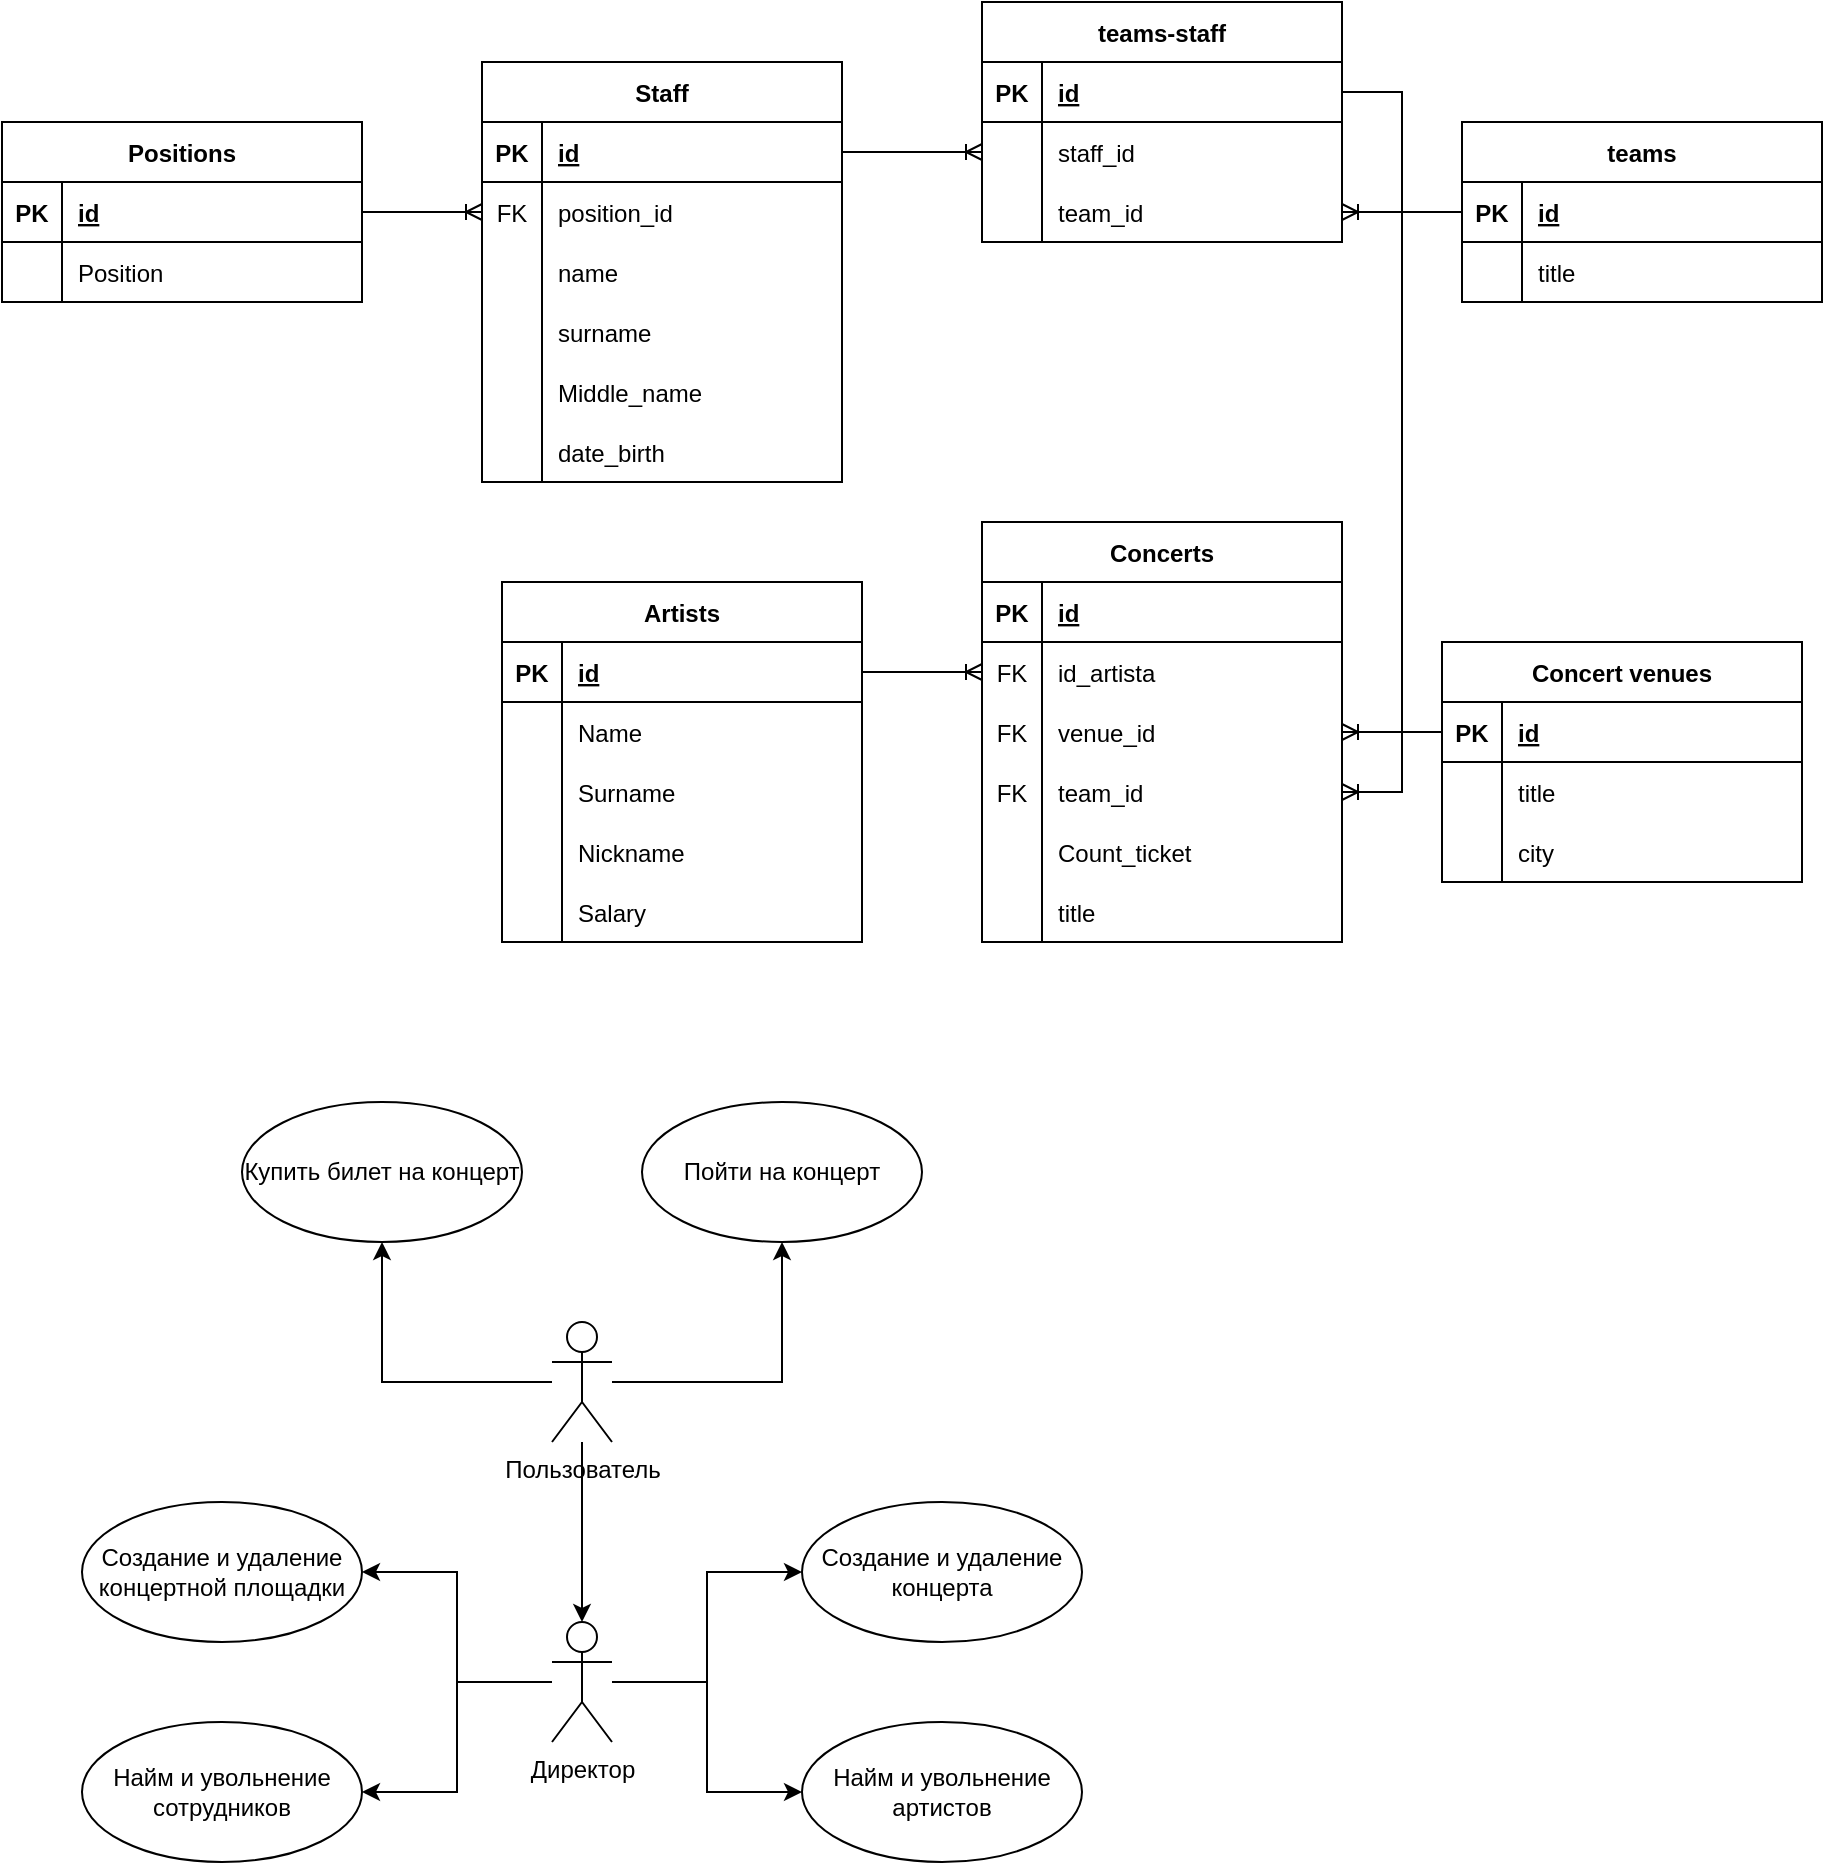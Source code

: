 <mxfile version="20.5.3" type="github">
  <diagram id="EORjNOG3FSKGLgUIFSM9" name="Страница 1">
    <mxGraphModel dx="1482" dy="677" grid="1" gridSize="10" guides="1" tooltips="1" connect="1" arrows="1" fold="1" page="1" pageScale="1" pageWidth="827" pageHeight="1169" math="0" shadow="0">
      <root>
        <mxCell id="0" />
        <mxCell id="1" parent="0" />
        <mxCell id="QJj_PfUCP3nxyqX0q6g6-1" value="Staff" style="shape=table;startSize=30;container=1;collapsible=1;childLayout=tableLayout;fixedRows=1;rowLines=0;fontStyle=1;align=center;resizeLast=1;" vertex="1" parent="1">
          <mxGeometry x="140" y="120" width="180" height="210" as="geometry" />
        </mxCell>
        <mxCell id="QJj_PfUCP3nxyqX0q6g6-2" value="" style="shape=tableRow;horizontal=0;startSize=0;swimlaneHead=0;swimlaneBody=0;fillColor=none;collapsible=0;dropTarget=0;points=[[0,0.5],[1,0.5]];portConstraint=eastwest;top=0;left=0;right=0;bottom=1;" vertex="1" parent="QJj_PfUCP3nxyqX0q6g6-1">
          <mxGeometry y="30" width="180" height="30" as="geometry" />
        </mxCell>
        <mxCell id="QJj_PfUCP3nxyqX0q6g6-3" value="PK" style="shape=partialRectangle;connectable=0;fillColor=none;top=0;left=0;bottom=0;right=0;fontStyle=1;overflow=hidden;" vertex="1" parent="QJj_PfUCP3nxyqX0q6g6-2">
          <mxGeometry width="30" height="30" as="geometry">
            <mxRectangle width="30" height="30" as="alternateBounds" />
          </mxGeometry>
        </mxCell>
        <mxCell id="QJj_PfUCP3nxyqX0q6g6-4" value="id" style="shape=partialRectangle;connectable=0;fillColor=none;top=0;left=0;bottom=0;right=0;align=left;spacingLeft=6;fontStyle=5;overflow=hidden;" vertex="1" parent="QJj_PfUCP3nxyqX0q6g6-2">
          <mxGeometry x="30" width="150" height="30" as="geometry">
            <mxRectangle width="150" height="30" as="alternateBounds" />
          </mxGeometry>
        </mxCell>
        <mxCell id="QJj_PfUCP3nxyqX0q6g6-78" value="" style="shape=tableRow;horizontal=0;startSize=0;swimlaneHead=0;swimlaneBody=0;fillColor=none;collapsible=0;dropTarget=0;points=[[0,0.5],[1,0.5]];portConstraint=eastwest;top=0;left=0;right=0;bottom=0;" vertex="1" parent="QJj_PfUCP3nxyqX0q6g6-1">
          <mxGeometry y="60" width="180" height="30" as="geometry" />
        </mxCell>
        <mxCell id="QJj_PfUCP3nxyqX0q6g6-79" value="FK" style="shape=partialRectangle;connectable=0;fillColor=none;top=0;left=0;bottom=0;right=0;fontStyle=0;overflow=hidden;" vertex="1" parent="QJj_PfUCP3nxyqX0q6g6-78">
          <mxGeometry width="30" height="30" as="geometry">
            <mxRectangle width="30" height="30" as="alternateBounds" />
          </mxGeometry>
        </mxCell>
        <mxCell id="QJj_PfUCP3nxyqX0q6g6-80" value="position_id" style="shape=partialRectangle;connectable=0;fillColor=none;top=0;left=0;bottom=0;right=0;align=left;spacingLeft=6;fontStyle=0;overflow=hidden;" vertex="1" parent="QJj_PfUCP3nxyqX0q6g6-78">
          <mxGeometry x="30" width="150" height="30" as="geometry">
            <mxRectangle width="150" height="30" as="alternateBounds" />
          </mxGeometry>
        </mxCell>
        <mxCell id="QJj_PfUCP3nxyqX0q6g6-5" value="" style="shape=tableRow;horizontal=0;startSize=0;swimlaneHead=0;swimlaneBody=0;fillColor=none;collapsible=0;dropTarget=0;points=[[0,0.5],[1,0.5]];portConstraint=eastwest;top=0;left=0;right=0;bottom=0;" vertex="1" parent="QJj_PfUCP3nxyqX0q6g6-1">
          <mxGeometry y="90" width="180" height="30" as="geometry" />
        </mxCell>
        <mxCell id="QJj_PfUCP3nxyqX0q6g6-6" value="" style="shape=partialRectangle;connectable=0;fillColor=none;top=0;left=0;bottom=0;right=0;editable=1;overflow=hidden;" vertex="1" parent="QJj_PfUCP3nxyqX0q6g6-5">
          <mxGeometry width="30" height="30" as="geometry">
            <mxRectangle width="30" height="30" as="alternateBounds" />
          </mxGeometry>
        </mxCell>
        <mxCell id="QJj_PfUCP3nxyqX0q6g6-7" value="name" style="shape=partialRectangle;connectable=0;fillColor=none;top=0;left=0;bottom=0;right=0;align=left;spacingLeft=6;overflow=hidden;" vertex="1" parent="QJj_PfUCP3nxyqX0q6g6-5">
          <mxGeometry x="30" width="150" height="30" as="geometry">
            <mxRectangle width="150" height="30" as="alternateBounds" />
          </mxGeometry>
        </mxCell>
        <mxCell id="QJj_PfUCP3nxyqX0q6g6-8" value="" style="shape=tableRow;horizontal=0;startSize=0;swimlaneHead=0;swimlaneBody=0;fillColor=none;collapsible=0;dropTarget=0;points=[[0,0.5],[1,0.5]];portConstraint=eastwest;top=0;left=0;right=0;bottom=0;" vertex="1" parent="QJj_PfUCP3nxyqX0q6g6-1">
          <mxGeometry y="120" width="180" height="30" as="geometry" />
        </mxCell>
        <mxCell id="QJj_PfUCP3nxyqX0q6g6-9" value="" style="shape=partialRectangle;connectable=0;fillColor=none;top=0;left=0;bottom=0;right=0;editable=1;overflow=hidden;" vertex="1" parent="QJj_PfUCP3nxyqX0q6g6-8">
          <mxGeometry width="30" height="30" as="geometry">
            <mxRectangle width="30" height="30" as="alternateBounds" />
          </mxGeometry>
        </mxCell>
        <mxCell id="QJj_PfUCP3nxyqX0q6g6-10" value="surname" style="shape=partialRectangle;connectable=0;fillColor=none;top=0;left=0;bottom=0;right=0;align=left;spacingLeft=6;overflow=hidden;" vertex="1" parent="QJj_PfUCP3nxyqX0q6g6-8">
          <mxGeometry x="30" width="150" height="30" as="geometry">
            <mxRectangle width="150" height="30" as="alternateBounds" />
          </mxGeometry>
        </mxCell>
        <mxCell id="QJj_PfUCP3nxyqX0q6g6-11" value="" style="shape=tableRow;horizontal=0;startSize=0;swimlaneHead=0;swimlaneBody=0;fillColor=none;collapsible=0;dropTarget=0;points=[[0,0.5],[1,0.5]];portConstraint=eastwest;top=0;left=0;right=0;bottom=0;" vertex="1" parent="QJj_PfUCP3nxyqX0q6g6-1">
          <mxGeometry y="150" width="180" height="30" as="geometry" />
        </mxCell>
        <mxCell id="QJj_PfUCP3nxyqX0q6g6-12" value="" style="shape=partialRectangle;connectable=0;fillColor=none;top=0;left=0;bottom=0;right=0;editable=1;overflow=hidden;" vertex="1" parent="QJj_PfUCP3nxyqX0q6g6-11">
          <mxGeometry width="30" height="30" as="geometry">
            <mxRectangle width="30" height="30" as="alternateBounds" />
          </mxGeometry>
        </mxCell>
        <mxCell id="QJj_PfUCP3nxyqX0q6g6-13" value="Middle_name" style="shape=partialRectangle;connectable=0;fillColor=none;top=0;left=0;bottom=0;right=0;align=left;spacingLeft=6;overflow=hidden;" vertex="1" parent="QJj_PfUCP3nxyqX0q6g6-11">
          <mxGeometry x="30" width="150" height="30" as="geometry">
            <mxRectangle width="150" height="30" as="alternateBounds" />
          </mxGeometry>
        </mxCell>
        <mxCell id="QJj_PfUCP3nxyqX0q6g6-27" value="" style="shape=tableRow;horizontal=0;startSize=0;swimlaneHead=0;swimlaneBody=0;fillColor=none;collapsible=0;dropTarget=0;points=[[0,0.5],[1,0.5]];portConstraint=eastwest;top=0;left=0;right=0;bottom=0;" vertex="1" parent="QJj_PfUCP3nxyqX0q6g6-1">
          <mxGeometry y="180" width="180" height="30" as="geometry" />
        </mxCell>
        <mxCell id="QJj_PfUCP3nxyqX0q6g6-28" value="" style="shape=partialRectangle;connectable=0;fillColor=none;top=0;left=0;bottom=0;right=0;editable=1;overflow=hidden;" vertex="1" parent="QJj_PfUCP3nxyqX0q6g6-27">
          <mxGeometry width="30" height="30" as="geometry">
            <mxRectangle width="30" height="30" as="alternateBounds" />
          </mxGeometry>
        </mxCell>
        <mxCell id="QJj_PfUCP3nxyqX0q6g6-29" value="date_birth" style="shape=partialRectangle;connectable=0;fillColor=none;top=0;left=0;bottom=0;right=0;align=left;spacingLeft=6;overflow=hidden;" vertex="1" parent="QJj_PfUCP3nxyqX0q6g6-27">
          <mxGeometry x="30" width="150" height="30" as="geometry">
            <mxRectangle width="150" height="30" as="alternateBounds" />
          </mxGeometry>
        </mxCell>
        <mxCell id="QJj_PfUCP3nxyqX0q6g6-14" value="Concert venues" style="shape=table;startSize=30;container=1;collapsible=1;childLayout=tableLayout;fixedRows=1;rowLines=0;fontStyle=1;align=center;resizeLast=1;" vertex="1" parent="1">
          <mxGeometry x="620" y="410" width="180" height="120" as="geometry" />
        </mxCell>
        <mxCell id="QJj_PfUCP3nxyqX0q6g6-15" value="" style="shape=tableRow;horizontal=0;startSize=0;swimlaneHead=0;swimlaneBody=0;fillColor=none;collapsible=0;dropTarget=0;points=[[0,0.5],[1,0.5]];portConstraint=eastwest;top=0;left=0;right=0;bottom=1;" vertex="1" parent="QJj_PfUCP3nxyqX0q6g6-14">
          <mxGeometry y="30" width="180" height="30" as="geometry" />
        </mxCell>
        <mxCell id="QJj_PfUCP3nxyqX0q6g6-16" value="PK" style="shape=partialRectangle;connectable=0;fillColor=none;top=0;left=0;bottom=0;right=0;fontStyle=1;overflow=hidden;" vertex="1" parent="QJj_PfUCP3nxyqX0q6g6-15">
          <mxGeometry width="30" height="30" as="geometry">
            <mxRectangle width="30" height="30" as="alternateBounds" />
          </mxGeometry>
        </mxCell>
        <mxCell id="QJj_PfUCP3nxyqX0q6g6-17" value="id" style="shape=partialRectangle;connectable=0;fillColor=none;top=0;left=0;bottom=0;right=0;align=left;spacingLeft=6;fontStyle=5;overflow=hidden;" vertex="1" parent="QJj_PfUCP3nxyqX0q6g6-15">
          <mxGeometry x="30" width="150" height="30" as="geometry">
            <mxRectangle width="150" height="30" as="alternateBounds" />
          </mxGeometry>
        </mxCell>
        <mxCell id="QJj_PfUCP3nxyqX0q6g6-18" value="" style="shape=tableRow;horizontal=0;startSize=0;swimlaneHead=0;swimlaneBody=0;fillColor=none;collapsible=0;dropTarget=0;points=[[0,0.5],[1,0.5]];portConstraint=eastwest;top=0;left=0;right=0;bottom=0;" vertex="1" parent="QJj_PfUCP3nxyqX0q6g6-14">
          <mxGeometry y="60" width="180" height="30" as="geometry" />
        </mxCell>
        <mxCell id="QJj_PfUCP3nxyqX0q6g6-19" value="" style="shape=partialRectangle;connectable=0;fillColor=none;top=0;left=0;bottom=0;right=0;editable=1;overflow=hidden;" vertex="1" parent="QJj_PfUCP3nxyqX0q6g6-18">
          <mxGeometry width="30" height="30" as="geometry">
            <mxRectangle width="30" height="30" as="alternateBounds" />
          </mxGeometry>
        </mxCell>
        <mxCell id="QJj_PfUCP3nxyqX0q6g6-20" value="title" style="shape=partialRectangle;connectable=0;fillColor=none;top=0;left=0;bottom=0;right=0;align=left;spacingLeft=6;overflow=hidden;" vertex="1" parent="QJj_PfUCP3nxyqX0q6g6-18">
          <mxGeometry x="30" width="150" height="30" as="geometry">
            <mxRectangle width="150" height="30" as="alternateBounds" />
          </mxGeometry>
        </mxCell>
        <mxCell id="QJj_PfUCP3nxyqX0q6g6-21" value="" style="shape=tableRow;horizontal=0;startSize=0;swimlaneHead=0;swimlaneBody=0;fillColor=none;collapsible=0;dropTarget=0;points=[[0,0.5],[1,0.5]];portConstraint=eastwest;top=0;left=0;right=0;bottom=0;" vertex="1" parent="QJj_PfUCP3nxyqX0q6g6-14">
          <mxGeometry y="90" width="180" height="30" as="geometry" />
        </mxCell>
        <mxCell id="QJj_PfUCP3nxyqX0q6g6-22" value="" style="shape=partialRectangle;connectable=0;fillColor=none;top=0;left=0;bottom=0;right=0;editable=1;overflow=hidden;" vertex="1" parent="QJj_PfUCP3nxyqX0q6g6-21">
          <mxGeometry width="30" height="30" as="geometry">
            <mxRectangle width="30" height="30" as="alternateBounds" />
          </mxGeometry>
        </mxCell>
        <mxCell id="QJj_PfUCP3nxyqX0q6g6-23" value="city" style="shape=partialRectangle;connectable=0;fillColor=none;top=0;left=0;bottom=0;right=0;align=left;spacingLeft=6;overflow=hidden;" vertex="1" parent="QJj_PfUCP3nxyqX0q6g6-21">
          <mxGeometry x="30" width="150" height="30" as="geometry">
            <mxRectangle width="150" height="30" as="alternateBounds" />
          </mxGeometry>
        </mxCell>
        <mxCell id="QJj_PfUCP3nxyqX0q6g6-30" value="Artists" style="shape=table;startSize=30;container=1;collapsible=1;childLayout=tableLayout;fixedRows=1;rowLines=0;fontStyle=1;align=center;resizeLast=1;" vertex="1" parent="1">
          <mxGeometry x="150" y="380" width="180" height="180" as="geometry" />
        </mxCell>
        <mxCell id="QJj_PfUCP3nxyqX0q6g6-31" value="" style="shape=tableRow;horizontal=0;startSize=0;swimlaneHead=0;swimlaneBody=0;fillColor=none;collapsible=0;dropTarget=0;points=[[0,0.5],[1,0.5]];portConstraint=eastwest;top=0;left=0;right=0;bottom=1;" vertex="1" parent="QJj_PfUCP3nxyqX0q6g6-30">
          <mxGeometry y="30" width="180" height="30" as="geometry" />
        </mxCell>
        <mxCell id="QJj_PfUCP3nxyqX0q6g6-32" value="PK" style="shape=partialRectangle;connectable=0;fillColor=none;top=0;left=0;bottom=0;right=0;fontStyle=1;overflow=hidden;" vertex="1" parent="QJj_PfUCP3nxyqX0q6g6-31">
          <mxGeometry width="30" height="30" as="geometry">
            <mxRectangle width="30" height="30" as="alternateBounds" />
          </mxGeometry>
        </mxCell>
        <mxCell id="QJj_PfUCP3nxyqX0q6g6-33" value="id" style="shape=partialRectangle;connectable=0;fillColor=none;top=0;left=0;bottom=0;right=0;align=left;spacingLeft=6;fontStyle=5;overflow=hidden;" vertex="1" parent="QJj_PfUCP3nxyqX0q6g6-31">
          <mxGeometry x="30" width="150" height="30" as="geometry">
            <mxRectangle width="150" height="30" as="alternateBounds" />
          </mxGeometry>
        </mxCell>
        <mxCell id="QJj_PfUCP3nxyqX0q6g6-37" value="" style="shape=tableRow;horizontal=0;startSize=0;swimlaneHead=0;swimlaneBody=0;fillColor=none;collapsible=0;dropTarget=0;points=[[0,0.5],[1,0.5]];portConstraint=eastwest;top=0;left=0;right=0;bottom=0;" vertex="1" parent="QJj_PfUCP3nxyqX0q6g6-30">
          <mxGeometry y="60" width="180" height="30" as="geometry" />
        </mxCell>
        <mxCell id="QJj_PfUCP3nxyqX0q6g6-38" value="" style="shape=partialRectangle;connectable=0;fillColor=none;top=0;left=0;bottom=0;right=0;editable=1;overflow=hidden;" vertex="1" parent="QJj_PfUCP3nxyqX0q6g6-37">
          <mxGeometry width="30" height="30" as="geometry">
            <mxRectangle width="30" height="30" as="alternateBounds" />
          </mxGeometry>
        </mxCell>
        <mxCell id="QJj_PfUCP3nxyqX0q6g6-39" value="Name" style="shape=partialRectangle;connectable=0;fillColor=none;top=0;left=0;bottom=0;right=0;align=left;spacingLeft=6;overflow=hidden;" vertex="1" parent="QJj_PfUCP3nxyqX0q6g6-37">
          <mxGeometry x="30" width="150" height="30" as="geometry">
            <mxRectangle width="150" height="30" as="alternateBounds" />
          </mxGeometry>
        </mxCell>
        <mxCell id="QJj_PfUCP3nxyqX0q6g6-40" value="" style="shape=tableRow;horizontal=0;startSize=0;swimlaneHead=0;swimlaneBody=0;fillColor=none;collapsible=0;dropTarget=0;points=[[0,0.5],[1,0.5]];portConstraint=eastwest;top=0;left=0;right=0;bottom=0;" vertex="1" parent="QJj_PfUCP3nxyqX0q6g6-30">
          <mxGeometry y="90" width="180" height="30" as="geometry" />
        </mxCell>
        <mxCell id="QJj_PfUCP3nxyqX0q6g6-41" value="" style="shape=partialRectangle;connectable=0;fillColor=none;top=0;left=0;bottom=0;right=0;editable=1;overflow=hidden;" vertex="1" parent="QJj_PfUCP3nxyqX0q6g6-40">
          <mxGeometry width="30" height="30" as="geometry">
            <mxRectangle width="30" height="30" as="alternateBounds" />
          </mxGeometry>
        </mxCell>
        <mxCell id="QJj_PfUCP3nxyqX0q6g6-42" value="Surname" style="shape=partialRectangle;connectable=0;fillColor=none;top=0;left=0;bottom=0;right=0;align=left;spacingLeft=6;overflow=hidden;" vertex="1" parent="QJj_PfUCP3nxyqX0q6g6-40">
          <mxGeometry x="30" width="150" height="30" as="geometry">
            <mxRectangle width="150" height="30" as="alternateBounds" />
          </mxGeometry>
        </mxCell>
        <mxCell id="QJj_PfUCP3nxyqX0q6g6-34" value="" style="shape=tableRow;horizontal=0;startSize=0;swimlaneHead=0;swimlaneBody=0;fillColor=none;collapsible=0;dropTarget=0;points=[[0,0.5],[1,0.5]];portConstraint=eastwest;top=0;left=0;right=0;bottom=0;" vertex="1" parent="QJj_PfUCP3nxyqX0q6g6-30">
          <mxGeometry y="120" width="180" height="30" as="geometry" />
        </mxCell>
        <mxCell id="QJj_PfUCP3nxyqX0q6g6-35" value="" style="shape=partialRectangle;connectable=0;fillColor=none;top=0;left=0;bottom=0;right=0;editable=1;overflow=hidden;" vertex="1" parent="QJj_PfUCP3nxyqX0q6g6-34">
          <mxGeometry width="30" height="30" as="geometry">
            <mxRectangle width="30" height="30" as="alternateBounds" />
          </mxGeometry>
        </mxCell>
        <mxCell id="QJj_PfUCP3nxyqX0q6g6-36" value="Nickname" style="shape=partialRectangle;connectable=0;fillColor=none;top=0;left=0;bottom=0;right=0;align=left;spacingLeft=6;overflow=hidden;" vertex="1" parent="QJj_PfUCP3nxyqX0q6g6-34">
          <mxGeometry x="30" width="150" height="30" as="geometry">
            <mxRectangle width="150" height="30" as="alternateBounds" />
          </mxGeometry>
        </mxCell>
        <mxCell id="QJj_PfUCP3nxyqX0q6g6-69" value="" style="shape=tableRow;horizontal=0;startSize=0;swimlaneHead=0;swimlaneBody=0;fillColor=none;collapsible=0;dropTarget=0;points=[[0,0.5],[1,0.5]];portConstraint=eastwest;top=0;left=0;right=0;bottom=0;" vertex="1" parent="QJj_PfUCP3nxyqX0q6g6-30">
          <mxGeometry y="150" width="180" height="30" as="geometry" />
        </mxCell>
        <mxCell id="QJj_PfUCP3nxyqX0q6g6-70" value="" style="shape=partialRectangle;connectable=0;fillColor=none;top=0;left=0;bottom=0;right=0;editable=1;overflow=hidden;" vertex="1" parent="QJj_PfUCP3nxyqX0q6g6-69">
          <mxGeometry width="30" height="30" as="geometry">
            <mxRectangle width="30" height="30" as="alternateBounds" />
          </mxGeometry>
        </mxCell>
        <mxCell id="QJj_PfUCP3nxyqX0q6g6-71" value="Salary" style="shape=partialRectangle;connectable=0;fillColor=none;top=0;left=0;bottom=0;right=0;align=left;spacingLeft=6;overflow=hidden;" vertex="1" parent="QJj_PfUCP3nxyqX0q6g6-69">
          <mxGeometry x="30" width="150" height="30" as="geometry">
            <mxRectangle width="150" height="30" as="alternateBounds" />
          </mxGeometry>
        </mxCell>
        <mxCell id="QJj_PfUCP3nxyqX0q6g6-56" value="Concerts" style="shape=table;startSize=30;container=1;collapsible=1;childLayout=tableLayout;fixedRows=1;rowLines=0;fontStyle=1;align=center;resizeLast=1;" vertex="1" parent="1">
          <mxGeometry x="390" y="350" width="180" height="210" as="geometry" />
        </mxCell>
        <mxCell id="QJj_PfUCP3nxyqX0q6g6-57" value="" style="shape=tableRow;horizontal=0;startSize=0;swimlaneHead=0;swimlaneBody=0;fillColor=none;collapsible=0;dropTarget=0;points=[[0,0.5],[1,0.5]];portConstraint=eastwest;top=0;left=0;right=0;bottom=1;" vertex="1" parent="QJj_PfUCP3nxyqX0q6g6-56">
          <mxGeometry y="30" width="180" height="30" as="geometry" />
        </mxCell>
        <mxCell id="QJj_PfUCP3nxyqX0q6g6-58" value="PK" style="shape=partialRectangle;connectable=0;fillColor=none;top=0;left=0;bottom=0;right=0;fontStyle=1;overflow=hidden;" vertex="1" parent="QJj_PfUCP3nxyqX0q6g6-57">
          <mxGeometry width="30" height="30" as="geometry">
            <mxRectangle width="30" height="30" as="alternateBounds" />
          </mxGeometry>
        </mxCell>
        <mxCell id="QJj_PfUCP3nxyqX0q6g6-59" value="id" style="shape=partialRectangle;connectable=0;fillColor=none;top=0;left=0;bottom=0;right=0;align=left;spacingLeft=6;fontStyle=5;overflow=hidden;" vertex="1" parent="QJj_PfUCP3nxyqX0q6g6-57">
          <mxGeometry x="30" width="150" height="30" as="geometry">
            <mxRectangle width="150" height="30" as="alternateBounds" />
          </mxGeometry>
        </mxCell>
        <mxCell id="QJj_PfUCP3nxyqX0q6g6-72" value="" style="shape=tableRow;horizontal=0;startSize=0;swimlaneHead=0;swimlaneBody=0;fillColor=none;collapsible=0;dropTarget=0;points=[[0,0.5],[1,0.5]];portConstraint=eastwest;top=0;left=0;right=0;bottom=0;" vertex="1" parent="QJj_PfUCP3nxyqX0q6g6-56">
          <mxGeometry y="60" width="180" height="30" as="geometry" />
        </mxCell>
        <mxCell id="QJj_PfUCP3nxyqX0q6g6-73" value="FK" style="shape=partialRectangle;connectable=0;fillColor=none;top=0;left=0;bottom=0;right=0;fontStyle=0;overflow=hidden;" vertex="1" parent="QJj_PfUCP3nxyqX0q6g6-72">
          <mxGeometry width="30" height="30" as="geometry">
            <mxRectangle width="30" height="30" as="alternateBounds" />
          </mxGeometry>
        </mxCell>
        <mxCell id="QJj_PfUCP3nxyqX0q6g6-74" value="id_artista" style="shape=partialRectangle;connectable=0;fillColor=none;top=0;left=0;bottom=0;right=0;align=left;spacingLeft=6;fontStyle=0;overflow=hidden;" vertex="1" parent="QJj_PfUCP3nxyqX0q6g6-72">
          <mxGeometry x="30" width="150" height="30" as="geometry">
            <mxRectangle width="150" height="30" as="alternateBounds" />
          </mxGeometry>
        </mxCell>
        <mxCell id="QJj_PfUCP3nxyqX0q6g6-103" value="" style="shape=tableRow;horizontal=0;startSize=0;swimlaneHead=0;swimlaneBody=0;fillColor=none;collapsible=0;dropTarget=0;points=[[0,0.5],[1,0.5]];portConstraint=eastwest;top=0;left=0;right=0;bottom=0;" vertex="1" parent="QJj_PfUCP3nxyqX0q6g6-56">
          <mxGeometry y="90" width="180" height="30" as="geometry" />
        </mxCell>
        <mxCell id="QJj_PfUCP3nxyqX0q6g6-104" value="FK" style="shape=partialRectangle;connectable=0;fillColor=none;top=0;left=0;bottom=0;right=0;fontStyle=0;overflow=hidden;" vertex="1" parent="QJj_PfUCP3nxyqX0q6g6-103">
          <mxGeometry width="30" height="30" as="geometry">
            <mxRectangle width="30" height="30" as="alternateBounds" />
          </mxGeometry>
        </mxCell>
        <mxCell id="QJj_PfUCP3nxyqX0q6g6-105" value="venue_id" style="shape=partialRectangle;connectable=0;fillColor=none;top=0;left=0;bottom=0;right=0;align=left;spacingLeft=6;fontStyle=0;overflow=hidden;" vertex="1" parent="QJj_PfUCP3nxyqX0q6g6-103">
          <mxGeometry x="30" width="150" height="30" as="geometry">
            <mxRectangle width="150" height="30" as="alternateBounds" />
          </mxGeometry>
        </mxCell>
        <mxCell id="QJj_PfUCP3nxyqX0q6g6-135" value="" style="shape=tableRow;horizontal=0;startSize=0;swimlaneHead=0;swimlaneBody=0;fillColor=none;collapsible=0;dropTarget=0;points=[[0,0.5],[1,0.5]];portConstraint=eastwest;top=0;left=0;right=0;bottom=0;" vertex="1" parent="QJj_PfUCP3nxyqX0q6g6-56">
          <mxGeometry y="120" width="180" height="30" as="geometry" />
        </mxCell>
        <mxCell id="QJj_PfUCP3nxyqX0q6g6-136" value="FK" style="shape=partialRectangle;connectable=0;fillColor=none;top=0;left=0;bottom=0;right=0;fontStyle=0;overflow=hidden;" vertex="1" parent="QJj_PfUCP3nxyqX0q6g6-135">
          <mxGeometry width="30" height="30" as="geometry">
            <mxRectangle width="30" height="30" as="alternateBounds" />
          </mxGeometry>
        </mxCell>
        <mxCell id="QJj_PfUCP3nxyqX0q6g6-137" value="team_id" style="shape=partialRectangle;connectable=0;fillColor=none;top=0;left=0;bottom=0;right=0;align=left;spacingLeft=6;fontStyle=0;overflow=hidden;" vertex="1" parent="QJj_PfUCP3nxyqX0q6g6-135">
          <mxGeometry x="30" width="150" height="30" as="geometry">
            <mxRectangle width="150" height="30" as="alternateBounds" />
          </mxGeometry>
        </mxCell>
        <mxCell id="QJj_PfUCP3nxyqX0q6g6-75" value="" style="shape=tableRow;horizontal=0;startSize=0;swimlaneHead=0;swimlaneBody=0;fillColor=none;collapsible=0;dropTarget=0;points=[[0,0.5],[1,0.5]];portConstraint=eastwest;top=0;left=0;right=0;bottom=0;" vertex="1" parent="QJj_PfUCP3nxyqX0q6g6-56">
          <mxGeometry y="150" width="180" height="30" as="geometry" />
        </mxCell>
        <mxCell id="QJj_PfUCP3nxyqX0q6g6-76" value="" style="shape=partialRectangle;connectable=0;fillColor=none;top=0;left=0;bottom=0;right=0;editable=1;overflow=hidden;" vertex="1" parent="QJj_PfUCP3nxyqX0q6g6-75">
          <mxGeometry width="30" height="30" as="geometry">
            <mxRectangle width="30" height="30" as="alternateBounds" />
          </mxGeometry>
        </mxCell>
        <mxCell id="QJj_PfUCP3nxyqX0q6g6-77" value="Count_ticket" style="shape=partialRectangle;connectable=0;fillColor=none;top=0;left=0;bottom=0;right=0;align=left;spacingLeft=6;overflow=hidden;" vertex="1" parent="QJj_PfUCP3nxyqX0q6g6-75">
          <mxGeometry x="30" width="150" height="30" as="geometry">
            <mxRectangle width="150" height="30" as="alternateBounds" />
          </mxGeometry>
        </mxCell>
        <mxCell id="QJj_PfUCP3nxyqX0q6g6-63" value="" style="shape=tableRow;horizontal=0;startSize=0;swimlaneHead=0;swimlaneBody=0;fillColor=none;collapsible=0;dropTarget=0;points=[[0,0.5],[1,0.5]];portConstraint=eastwest;top=0;left=0;right=0;bottom=0;" vertex="1" parent="QJj_PfUCP3nxyqX0q6g6-56">
          <mxGeometry y="180" width="180" height="30" as="geometry" />
        </mxCell>
        <mxCell id="QJj_PfUCP3nxyqX0q6g6-64" value="" style="shape=partialRectangle;connectable=0;fillColor=none;top=0;left=0;bottom=0;right=0;editable=1;overflow=hidden;" vertex="1" parent="QJj_PfUCP3nxyqX0q6g6-63">
          <mxGeometry width="30" height="30" as="geometry">
            <mxRectangle width="30" height="30" as="alternateBounds" />
          </mxGeometry>
        </mxCell>
        <mxCell id="QJj_PfUCP3nxyqX0q6g6-65" value="title" style="shape=partialRectangle;connectable=0;fillColor=none;top=0;left=0;bottom=0;right=0;align=left;spacingLeft=6;overflow=hidden;" vertex="1" parent="QJj_PfUCP3nxyqX0q6g6-63">
          <mxGeometry x="30" width="150" height="30" as="geometry">
            <mxRectangle width="150" height="30" as="alternateBounds" />
          </mxGeometry>
        </mxCell>
        <mxCell id="QJj_PfUCP3nxyqX0q6g6-81" value="Positions" style="shape=table;startSize=30;container=1;collapsible=1;childLayout=tableLayout;fixedRows=1;rowLines=0;fontStyle=1;align=center;resizeLast=1;" vertex="1" parent="1">
          <mxGeometry x="-100" y="150" width="180" height="90" as="geometry" />
        </mxCell>
        <mxCell id="QJj_PfUCP3nxyqX0q6g6-82" value="" style="shape=tableRow;horizontal=0;startSize=0;swimlaneHead=0;swimlaneBody=0;fillColor=none;collapsible=0;dropTarget=0;points=[[0,0.5],[1,0.5]];portConstraint=eastwest;top=0;left=0;right=0;bottom=1;" vertex="1" parent="QJj_PfUCP3nxyqX0q6g6-81">
          <mxGeometry y="30" width="180" height="30" as="geometry" />
        </mxCell>
        <mxCell id="QJj_PfUCP3nxyqX0q6g6-83" value="PK" style="shape=partialRectangle;connectable=0;fillColor=none;top=0;left=0;bottom=0;right=0;fontStyle=1;overflow=hidden;" vertex="1" parent="QJj_PfUCP3nxyqX0q6g6-82">
          <mxGeometry width="30" height="30" as="geometry">
            <mxRectangle width="30" height="30" as="alternateBounds" />
          </mxGeometry>
        </mxCell>
        <mxCell id="QJj_PfUCP3nxyqX0q6g6-84" value="id" style="shape=partialRectangle;connectable=0;fillColor=none;top=0;left=0;bottom=0;right=0;align=left;spacingLeft=6;fontStyle=5;overflow=hidden;" vertex="1" parent="QJj_PfUCP3nxyqX0q6g6-82">
          <mxGeometry x="30" width="150" height="30" as="geometry">
            <mxRectangle width="150" height="30" as="alternateBounds" />
          </mxGeometry>
        </mxCell>
        <mxCell id="QJj_PfUCP3nxyqX0q6g6-85" value="" style="shape=tableRow;horizontal=0;startSize=0;swimlaneHead=0;swimlaneBody=0;fillColor=none;collapsible=0;dropTarget=0;points=[[0,0.5],[1,0.5]];portConstraint=eastwest;top=0;left=0;right=0;bottom=0;" vertex="1" parent="QJj_PfUCP3nxyqX0q6g6-81">
          <mxGeometry y="60" width="180" height="30" as="geometry" />
        </mxCell>
        <mxCell id="QJj_PfUCP3nxyqX0q6g6-86" value="" style="shape=partialRectangle;connectable=0;fillColor=none;top=0;left=0;bottom=0;right=0;editable=1;overflow=hidden;" vertex="1" parent="QJj_PfUCP3nxyqX0q6g6-85">
          <mxGeometry width="30" height="30" as="geometry">
            <mxRectangle width="30" height="30" as="alternateBounds" />
          </mxGeometry>
        </mxCell>
        <mxCell id="QJj_PfUCP3nxyqX0q6g6-87" value="Position" style="shape=partialRectangle;connectable=0;fillColor=none;top=0;left=0;bottom=0;right=0;align=left;spacingLeft=6;overflow=hidden;" vertex="1" parent="QJj_PfUCP3nxyqX0q6g6-85">
          <mxGeometry x="30" width="150" height="30" as="geometry">
            <mxRectangle width="150" height="30" as="alternateBounds" />
          </mxGeometry>
        </mxCell>
        <mxCell id="QJj_PfUCP3nxyqX0q6g6-97" value="" style="edgeStyle=entityRelationEdgeStyle;fontSize=12;html=1;endArrow=ERoneToMany;rounded=0;exitX=1;exitY=0.5;exitDx=0;exitDy=0;entryX=0;entryY=0.5;entryDx=0;entryDy=0;" edge="1" parent="1" source="QJj_PfUCP3nxyqX0q6g6-82" target="QJj_PfUCP3nxyqX0q6g6-78">
          <mxGeometry width="100" height="100" relative="1" as="geometry">
            <mxPoint x="-210" y="460" as="sourcePoint" />
            <mxPoint x="-80" y="375" as="targetPoint" />
          </mxGeometry>
        </mxCell>
        <mxCell id="QJj_PfUCP3nxyqX0q6g6-102" value="" style="edgeStyle=entityRelationEdgeStyle;fontSize=12;html=1;endArrow=ERoneToMany;rounded=0;exitX=1;exitY=0.5;exitDx=0;exitDy=0;entryX=0;entryY=0.5;entryDx=0;entryDy=0;" edge="1" parent="1" source="QJj_PfUCP3nxyqX0q6g6-31" target="QJj_PfUCP3nxyqX0q6g6-72">
          <mxGeometry width="100" height="100" relative="1" as="geometry">
            <mxPoint x="100" y="460" as="sourcePoint" />
            <mxPoint x="200" y="360" as="targetPoint" />
          </mxGeometry>
        </mxCell>
        <mxCell id="QJj_PfUCP3nxyqX0q6g6-106" value="" style="edgeStyle=entityRelationEdgeStyle;fontSize=12;html=1;endArrow=ERoneToMany;rounded=0;exitX=0;exitY=0.5;exitDx=0;exitDy=0;entryX=1;entryY=0.5;entryDx=0;entryDy=0;" edge="1" parent="1" source="QJj_PfUCP3nxyqX0q6g6-15" target="QJj_PfUCP3nxyqX0q6g6-103">
          <mxGeometry width="100" height="100" relative="1" as="geometry">
            <mxPoint x="200" y="460" as="sourcePoint" />
            <mxPoint x="300" y="360" as="targetPoint" />
          </mxGeometry>
        </mxCell>
        <mxCell id="QJj_PfUCP3nxyqX0q6g6-107" value="teams-staff" style="shape=table;startSize=30;container=1;collapsible=1;childLayout=tableLayout;fixedRows=1;rowLines=0;fontStyle=1;align=center;resizeLast=1;" vertex="1" parent="1">
          <mxGeometry x="390" y="90" width="180" height="120" as="geometry" />
        </mxCell>
        <mxCell id="QJj_PfUCP3nxyqX0q6g6-108" value="" style="shape=tableRow;horizontal=0;startSize=0;swimlaneHead=0;swimlaneBody=0;fillColor=none;collapsible=0;dropTarget=0;points=[[0,0.5],[1,0.5]];portConstraint=eastwest;top=0;left=0;right=0;bottom=1;" vertex="1" parent="QJj_PfUCP3nxyqX0q6g6-107">
          <mxGeometry y="30" width="180" height="30" as="geometry" />
        </mxCell>
        <mxCell id="QJj_PfUCP3nxyqX0q6g6-109" value="PK" style="shape=partialRectangle;connectable=0;fillColor=none;top=0;left=0;bottom=0;right=0;fontStyle=1;overflow=hidden;" vertex="1" parent="QJj_PfUCP3nxyqX0q6g6-108">
          <mxGeometry width="30" height="30" as="geometry">
            <mxRectangle width="30" height="30" as="alternateBounds" />
          </mxGeometry>
        </mxCell>
        <mxCell id="QJj_PfUCP3nxyqX0q6g6-110" value="id" style="shape=partialRectangle;connectable=0;fillColor=none;top=0;left=0;bottom=0;right=0;align=left;spacingLeft=6;fontStyle=5;overflow=hidden;" vertex="1" parent="QJj_PfUCP3nxyqX0q6g6-108">
          <mxGeometry x="30" width="150" height="30" as="geometry">
            <mxRectangle width="150" height="30" as="alternateBounds" />
          </mxGeometry>
        </mxCell>
        <mxCell id="QJj_PfUCP3nxyqX0q6g6-111" value="" style="shape=tableRow;horizontal=0;startSize=0;swimlaneHead=0;swimlaneBody=0;fillColor=none;collapsible=0;dropTarget=0;points=[[0,0.5],[1,0.5]];portConstraint=eastwest;top=0;left=0;right=0;bottom=0;" vertex="1" parent="QJj_PfUCP3nxyqX0q6g6-107">
          <mxGeometry y="60" width="180" height="30" as="geometry" />
        </mxCell>
        <mxCell id="QJj_PfUCP3nxyqX0q6g6-112" value="" style="shape=partialRectangle;connectable=0;fillColor=none;top=0;left=0;bottom=0;right=0;editable=1;overflow=hidden;" vertex="1" parent="QJj_PfUCP3nxyqX0q6g6-111">
          <mxGeometry width="30" height="30" as="geometry">
            <mxRectangle width="30" height="30" as="alternateBounds" />
          </mxGeometry>
        </mxCell>
        <mxCell id="QJj_PfUCP3nxyqX0q6g6-113" value="staff_id" style="shape=partialRectangle;connectable=0;fillColor=none;top=0;left=0;bottom=0;right=0;align=left;spacingLeft=6;overflow=hidden;" vertex="1" parent="QJj_PfUCP3nxyqX0q6g6-111">
          <mxGeometry x="30" width="150" height="30" as="geometry">
            <mxRectangle width="150" height="30" as="alternateBounds" />
          </mxGeometry>
        </mxCell>
        <mxCell id="QJj_PfUCP3nxyqX0q6g6-114" value="" style="shape=tableRow;horizontal=0;startSize=0;swimlaneHead=0;swimlaneBody=0;fillColor=none;collapsible=0;dropTarget=0;points=[[0,0.5],[1,0.5]];portConstraint=eastwest;top=0;left=0;right=0;bottom=0;" vertex="1" parent="QJj_PfUCP3nxyqX0q6g6-107">
          <mxGeometry y="90" width="180" height="30" as="geometry" />
        </mxCell>
        <mxCell id="QJj_PfUCP3nxyqX0q6g6-115" value="" style="shape=partialRectangle;connectable=0;fillColor=none;top=0;left=0;bottom=0;right=0;editable=1;overflow=hidden;" vertex="1" parent="QJj_PfUCP3nxyqX0q6g6-114">
          <mxGeometry width="30" height="30" as="geometry">
            <mxRectangle width="30" height="30" as="alternateBounds" />
          </mxGeometry>
        </mxCell>
        <mxCell id="QJj_PfUCP3nxyqX0q6g6-116" value="team_id" style="shape=partialRectangle;connectable=0;fillColor=none;top=0;left=0;bottom=0;right=0;align=left;spacingLeft=6;overflow=hidden;" vertex="1" parent="QJj_PfUCP3nxyqX0q6g6-114">
          <mxGeometry x="30" width="150" height="30" as="geometry">
            <mxRectangle width="150" height="30" as="alternateBounds" />
          </mxGeometry>
        </mxCell>
        <mxCell id="QJj_PfUCP3nxyqX0q6g6-120" value="teams" style="shape=table;startSize=30;container=1;collapsible=1;childLayout=tableLayout;fixedRows=1;rowLines=0;fontStyle=1;align=center;resizeLast=1;" vertex="1" parent="1">
          <mxGeometry x="630" y="150" width="180" height="90" as="geometry" />
        </mxCell>
        <mxCell id="QJj_PfUCP3nxyqX0q6g6-121" value="" style="shape=tableRow;horizontal=0;startSize=0;swimlaneHead=0;swimlaneBody=0;fillColor=none;collapsible=0;dropTarget=0;points=[[0,0.5],[1,0.5]];portConstraint=eastwest;top=0;left=0;right=0;bottom=1;" vertex="1" parent="QJj_PfUCP3nxyqX0q6g6-120">
          <mxGeometry y="30" width="180" height="30" as="geometry" />
        </mxCell>
        <mxCell id="QJj_PfUCP3nxyqX0q6g6-122" value="PK" style="shape=partialRectangle;connectable=0;fillColor=none;top=0;left=0;bottom=0;right=0;fontStyle=1;overflow=hidden;" vertex="1" parent="QJj_PfUCP3nxyqX0q6g6-121">
          <mxGeometry width="30" height="30" as="geometry">
            <mxRectangle width="30" height="30" as="alternateBounds" />
          </mxGeometry>
        </mxCell>
        <mxCell id="QJj_PfUCP3nxyqX0q6g6-123" value="id" style="shape=partialRectangle;connectable=0;fillColor=none;top=0;left=0;bottom=0;right=0;align=left;spacingLeft=6;fontStyle=5;overflow=hidden;" vertex="1" parent="QJj_PfUCP3nxyqX0q6g6-121">
          <mxGeometry x="30" width="150" height="30" as="geometry">
            <mxRectangle width="150" height="30" as="alternateBounds" />
          </mxGeometry>
        </mxCell>
        <mxCell id="QJj_PfUCP3nxyqX0q6g6-124" value="" style="shape=tableRow;horizontal=0;startSize=0;swimlaneHead=0;swimlaneBody=0;fillColor=none;collapsible=0;dropTarget=0;points=[[0,0.5],[1,0.5]];portConstraint=eastwest;top=0;left=0;right=0;bottom=0;" vertex="1" parent="QJj_PfUCP3nxyqX0q6g6-120">
          <mxGeometry y="60" width="180" height="30" as="geometry" />
        </mxCell>
        <mxCell id="QJj_PfUCP3nxyqX0q6g6-125" value="" style="shape=partialRectangle;connectable=0;fillColor=none;top=0;left=0;bottom=0;right=0;editable=1;overflow=hidden;" vertex="1" parent="QJj_PfUCP3nxyqX0q6g6-124">
          <mxGeometry width="30" height="30" as="geometry">
            <mxRectangle width="30" height="30" as="alternateBounds" />
          </mxGeometry>
        </mxCell>
        <mxCell id="QJj_PfUCP3nxyqX0q6g6-126" value="title" style="shape=partialRectangle;connectable=0;fillColor=none;top=0;left=0;bottom=0;right=0;align=left;spacingLeft=6;overflow=hidden;" vertex="1" parent="QJj_PfUCP3nxyqX0q6g6-124">
          <mxGeometry x="30" width="150" height="30" as="geometry">
            <mxRectangle width="150" height="30" as="alternateBounds" />
          </mxGeometry>
        </mxCell>
        <mxCell id="QJj_PfUCP3nxyqX0q6g6-133" value="" style="edgeStyle=entityRelationEdgeStyle;fontSize=12;html=1;endArrow=ERoneToMany;rounded=0;exitX=0;exitY=0.5;exitDx=0;exitDy=0;entryX=1;entryY=0.5;entryDx=0;entryDy=0;" edge="1" parent="1" source="QJj_PfUCP3nxyqX0q6g6-121" target="QJj_PfUCP3nxyqX0q6g6-114">
          <mxGeometry width="100" height="100" relative="1" as="geometry">
            <mxPoint x="560" y="350" as="sourcePoint" />
            <mxPoint x="660" y="250" as="targetPoint" />
          </mxGeometry>
        </mxCell>
        <mxCell id="QJj_PfUCP3nxyqX0q6g6-134" value="" style="edgeStyle=entityRelationEdgeStyle;fontSize=12;html=1;endArrow=ERoneToMany;rounded=0;exitX=1;exitY=0.5;exitDx=0;exitDy=0;entryX=0;entryY=0.5;entryDx=0;entryDy=0;" edge="1" parent="1" source="QJj_PfUCP3nxyqX0q6g6-2" target="QJj_PfUCP3nxyqX0q6g6-111">
          <mxGeometry width="100" height="100" relative="1" as="geometry">
            <mxPoint x="230" y="350" as="sourcePoint" />
            <mxPoint x="330" y="250" as="targetPoint" />
          </mxGeometry>
        </mxCell>
        <mxCell id="QJj_PfUCP3nxyqX0q6g6-138" value="" style="edgeStyle=entityRelationEdgeStyle;fontSize=12;html=1;endArrow=ERoneToMany;rounded=0;exitX=1;exitY=0.5;exitDx=0;exitDy=0;entryX=1;entryY=0.5;entryDx=0;entryDy=0;" edge="1" parent="1" source="QJj_PfUCP3nxyqX0q6g6-108" target="QJj_PfUCP3nxyqX0q6g6-135">
          <mxGeometry width="100" height="100" relative="1" as="geometry">
            <mxPoint x="540" y="350" as="sourcePoint" />
            <mxPoint x="640" y="250" as="targetPoint" />
          </mxGeometry>
        </mxCell>
        <mxCell id="QJj_PfUCP3nxyqX0q6g6-143" style="edgeStyle=orthogonalEdgeStyle;rounded=0;orthogonalLoop=1;jettySize=auto;html=1;" edge="1" parent="1" source="QJj_PfUCP3nxyqX0q6g6-141" target="QJj_PfUCP3nxyqX0q6g6-142">
          <mxGeometry relative="1" as="geometry" />
        </mxCell>
        <mxCell id="QJj_PfUCP3nxyqX0q6g6-146" style="edgeStyle=orthogonalEdgeStyle;rounded=0;orthogonalLoop=1;jettySize=auto;html=1;" edge="1" parent="1" source="QJj_PfUCP3nxyqX0q6g6-141" target="QJj_PfUCP3nxyqX0q6g6-144">
          <mxGeometry relative="1" as="geometry" />
        </mxCell>
        <mxCell id="QJj_PfUCP3nxyqX0q6g6-148" style="edgeStyle=orthogonalEdgeStyle;rounded=0;orthogonalLoop=1;jettySize=auto;html=1;" edge="1" parent="1" source="QJj_PfUCP3nxyqX0q6g6-141" target="QJj_PfUCP3nxyqX0q6g6-147">
          <mxGeometry relative="1" as="geometry" />
        </mxCell>
        <mxCell id="QJj_PfUCP3nxyqX0q6g6-150" style="edgeStyle=orthogonalEdgeStyle;rounded=0;orthogonalLoop=1;jettySize=auto;html=1;" edge="1" parent="1" source="QJj_PfUCP3nxyqX0q6g6-141" target="QJj_PfUCP3nxyqX0q6g6-149">
          <mxGeometry relative="1" as="geometry" />
        </mxCell>
        <mxCell id="QJj_PfUCP3nxyqX0q6g6-141" value="Директор" style="shape=umlActor;verticalLabelPosition=bottom;verticalAlign=top;html=1;" vertex="1" parent="1">
          <mxGeometry x="175" y="900" width="30" height="60" as="geometry" />
        </mxCell>
        <mxCell id="QJj_PfUCP3nxyqX0q6g6-142" value="Создание и удаление концертной площадки" style="ellipse;whiteSpace=wrap;html=1;" vertex="1" parent="1">
          <mxGeometry x="-60" y="840" width="140" height="70" as="geometry" />
        </mxCell>
        <mxCell id="QJj_PfUCP3nxyqX0q6g6-144" value="Создание и удаление концерта" style="ellipse;whiteSpace=wrap;html=1;" vertex="1" parent="1">
          <mxGeometry x="300" y="840" width="140" height="70" as="geometry" />
        </mxCell>
        <mxCell id="QJj_PfUCP3nxyqX0q6g6-147" value="Найм и увольнение сотрудников" style="ellipse;whiteSpace=wrap;html=1;" vertex="1" parent="1">
          <mxGeometry x="-60" y="950" width="140" height="70" as="geometry" />
        </mxCell>
        <mxCell id="QJj_PfUCP3nxyqX0q6g6-149" value="Найм и увольнение артистов" style="ellipse;whiteSpace=wrap;html=1;" vertex="1" parent="1">
          <mxGeometry x="300" y="950" width="140" height="70" as="geometry" />
        </mxCell>
        <mxCell id="QJj_PfUCP3nxyqX0q6g6-152" style="edgeStyle=orthogonalEdgeStyle;rounded=0;orthogonalLoop=1;jettySize=auto;html=1;" edge="1" parent="1" source="QJj_PfUCP3nxyqX0q6g6-151" target="QJj_PfUCP3nxyqX0q6g6-141">
          <mxGeometry relative="1" as="geometry" />
        </mxCell>
        <mxCell id="QJj_PfUCP3nxyqX0q6g6-154" style="edgeStyle=orthogonalEdgeStyle;rounded=0;orthogonalLoop=1;jettySize=auto;html=1;" edge="1" parent="1" source="QJj_PfUCP3nxyqX0q6g6-151" target="QJj_PfUCP3nxyqX0q6g6-153">
          <mxGeometry relative="1" as="geometry" />
        </mxCell>
        <mxCell id="QJj_PfUCP3nxyqX0q6g6-156" style="edgeStyle=orthogonalEdgeStyle;rounded=0;orthogonalLoop=1;jettySize=auto;html=1;" edge="1" parent="1" source="QJj_PfUCP3nxyqX0q6g6-151" target="QJj_PfUCP3nxyqX0q6g6-155">
          <mxGeometry relative="1" as="geometry" />
        </mxCell>
        <mxCell id="QJj_PfUCP3nxyqX0q6g6-151" value="Пользователь" style="shape=umlActor;verticalLabelPosition=bottom;verticalAlign=top;html=1;" vertex="1" parent="1">
          <mxGeometry x="175" y="750" width="30" height="60" as="geometry" />
        </mxCell>
        <mxCell id="QJj_PfUCP3nxyqX0q6g6-153" value="Купить билет на концерт" style="ellipse;whiteSpace=wrap;html=1;" vertex="1" parent="1">
          <mxGeometry x="20" y="640" width="140" height="70" as="geometry" />
        </mxCell>
        <mxCell id="QJj_PfUCP3nxyqX0q6g6-155" value="Пойти на концерт" style="ellipse;whiteSpace=wrap;html=1;" vertex="1" parent="1">
          <mxGeometry x="220" y="640" width="140" height="70" as="geometry" />
        </mxCell>
      </root>
    </mxGraphModel>
  </diagram>
</mxfile>
